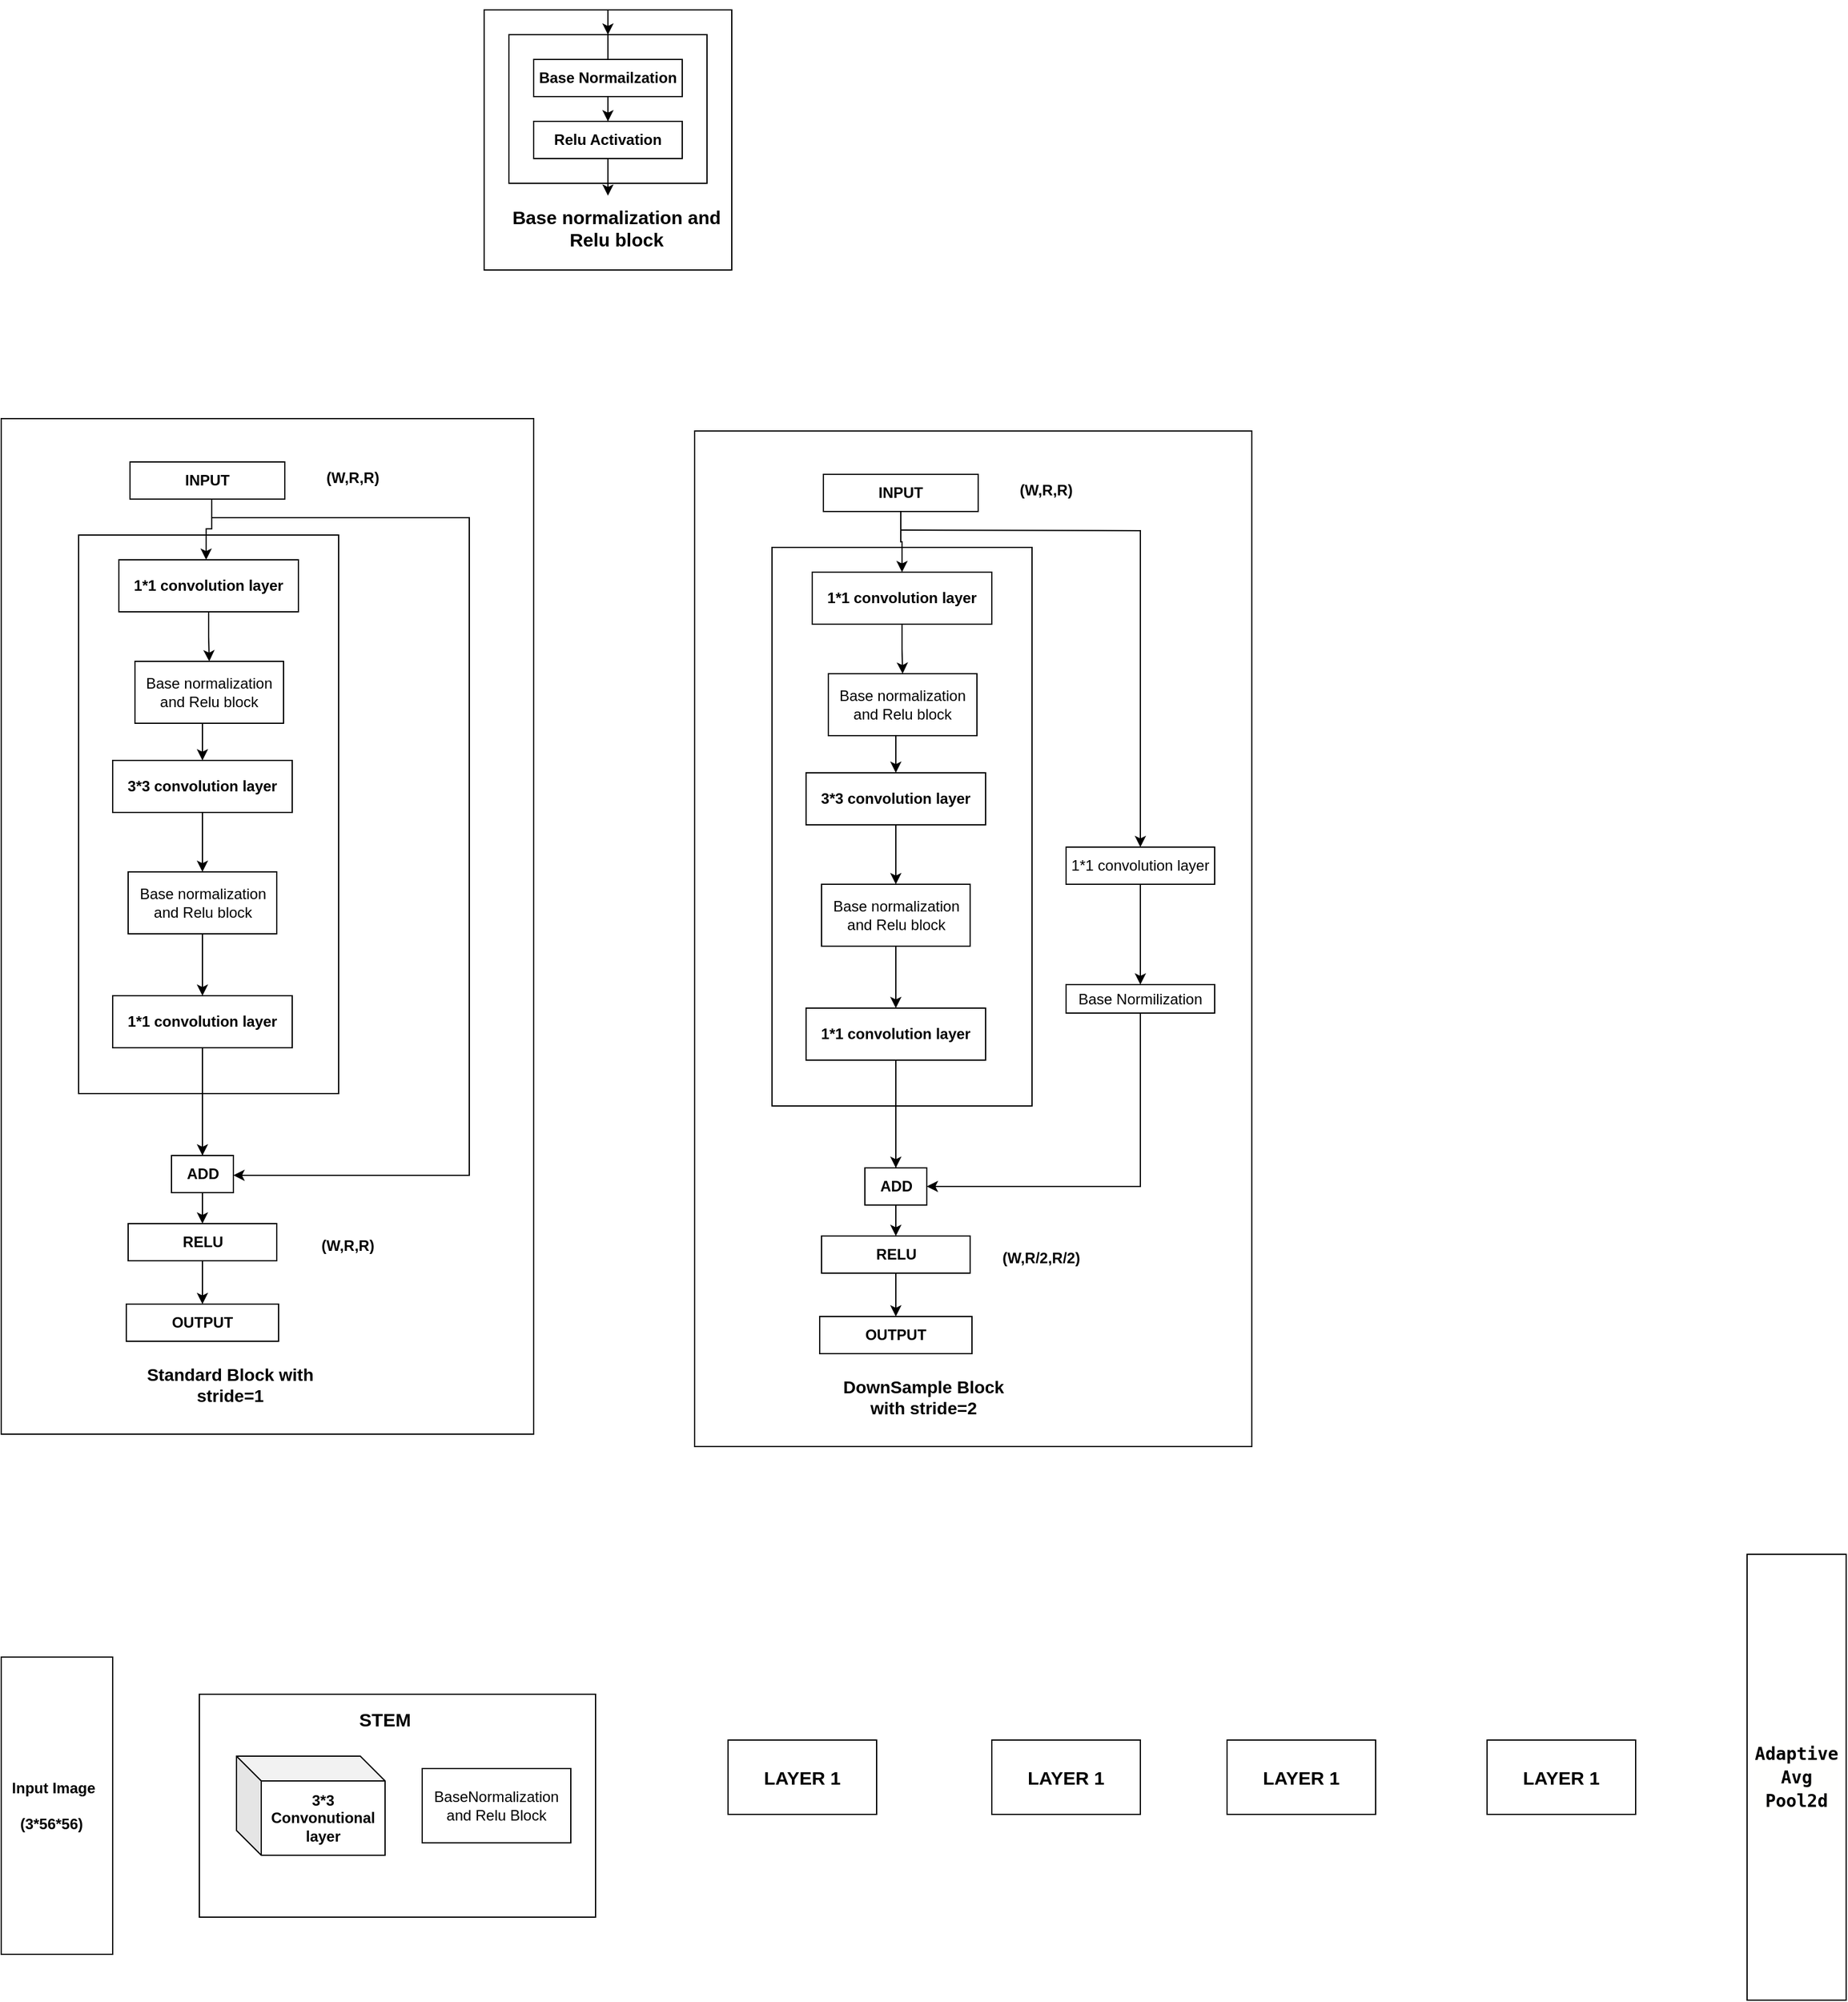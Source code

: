 <mxfile version="13.8.3" type="github">
  <diagram id="ULqLL0iAYyweosPxVLat" name="Page-1">
    <mxGraphModel dx="920" dy="474" grid="1" gridSize="10" guides="1" tooltips="1" connect="1" arrows="1" fold="1" page="1" pageScale="1" pageWidth="850" pageHeight="1100" math="0" shadow="0">
      <root>
        <mxCell id="0" />
        <mxCell id="1" parent="0" />
        <mxCell id="RYeYa1yaHJqIqfBynArc-87" value="" style="rounded=0;whiteSpace=wrap;html=1;" vertex="1" parent="1">
          <mxGeometry x="200" y="1420" width="320" height="180" as="geometry" />
        </mxCell>
        <mxCell id="RYeYa1yaHJqIqfBynArc-51" value="" style="rounded=0;whiteSpace=wrap;html=1;" vertex="1" parent="1">
          <mxGeometry x="430" y="60" width="200" height="210" as="geometry" />
        </mxCell>
        <mxCell id="RYeYa1yaHJqIqfBynArc-49" value="" style="rounded=0;whiteSpace=wrap;html=1;" vertex="1" parent="1">
          <mxGeometry x="40" y="390" width="430" height="820" as="geometry" />
        </mxCell>
        <mxCell id="RYeYa1yaHJqIqfBynArc-6" value="" style="rounded=0;whiteSpace=wrap;html=1;" vertex="1" parent="1">
          <mxGeometry x="450" y="80" width="160" height="120" as="geometry" />
        </mxCell>
        <mxCell id="RYeYa1yaHJqIqfBynArc-10" style="edgeStyle=orthogonalEdgeStyle;rounded=0;orthogonalLoop=1;jettySize=auto;html=1;exitX=0.5;exitY=1;exitDx=0;exitDy=0;" edge="1" parent="1" source="RYeYa1yaHJqIqfBynArc-7" target="RYeYa1yaHJqIqfBynArc-6">
          <mxGeometry relative="1" as="geometry" />
        </mxCell>
        <mxCell id="RYeYa1yaHJqIqfBynArc-12" style="edgeStyle=orthogonalEdgeStyle;rounded=0;orthogonalLoop=1;jettySize=auto;html=1;exitX=0.5;exitY=1;exitDx=0;exitDy=0;" edge="1" parent="1" source="RYeYa1yaHJqIqfBynArc-7">
          <mxGeometry relative="1" as="geometry">
            <mxPoint x="530" y="150" as="targetPoint" />
          </mxGeometry>
        </mxCell>
        <mxCell id="RYeYa1yaHJqIqfBynArc-7" value="&lt;b&gt;Base Normailzation&lt;/b&gt;" style="rounded=0;whiteSpace=wrap;html=1;" vertex="1" parent="1">
          <mxGeometry x="470" y="100" width="120" height="30" as="geometry" />
        </mxCell>
        <mxCell id="RYeYa1yaHJqIqfBynArc-11" style="edgeStyle=orthogonalEdgeStyle;rounded=0;orthogonalLoop=1;jettySize=auto;html=1;exitX=0.5;exitY=1;exitDx=0;exitDy=0;" edge="1" parent="1" source="RYeYa1yaHJqIqfBynArc-8">
          <mxGeometry relative="1" as="geometry">
            <mxPoint x="530" y="210" as="targetPoint" />
          </mxGeometry>
        </mxCell>
        <mxCell id="RYeYa1yaHJqIqfBynArc-8" value="&lt;b&gt;Relu Activation&lt;/b&gt;" style="rounded=0;whiteSpace=wrap;html=1;" vertex="1" parent="1">
          <mxGeometry x="470" y="150" width="120" height="30" as="geometry" />
        </mxCell>
        <mxCell id="RYeYa1yaHJqIqfBynArc-18" value="&lt;span style=&quot;color: rgba(0 , 0 , 0 , 0) ; font-family: monospace ; font-size: 0px&quot;&gt;%3CmxGraphModel%3E%3Croot%3E%3CmxCell%20id%3D%220%22%2F%3E%3CmxCell%20id%3D%221%22%20parent%3D%220%22%2F%3E%3CmxCell%20id%3D%222%22%20value%3D%22Base%20normalization%20and%20Relu%20block%22%20style%3D%22rounded%3D0%3BwhiteSpace%3Dwrap%3Bhtml%3D1%3B%22%20vertex%3D%221%22%20parent%3D%221%22%3E%3CmxGeometry%20x%3D%2288%22%20y%3D%22150%22%20width%3D%22120%22%20height%3D%2260%22%20as%3D%22geometry%22%2F%3E%3C%2FmxCell%3E%3C%2Froot%3E%3C%2FmxGraphModel%3E&lt;/span&gt;" style="rounded=0;whiteSpace=wrap;html=1;" vertex="1" parent="1">
          <mxGeometry x="102.5" y="484" width="210" height="451" as="geometry" />
        </mxCell>
        <mxCell id="RYeYa1yaHJqIqfBynArc-33" style="edgeStyle=orthogonalEdgeStyle;rounded=0;orthogonalLoop=1;jettySize=auto;html=1;exitX=0.5;exitY=1;exitDx=0;exitDy=0;entryX=0.5;entryY=0;entryDx=0;entryDy=0;" edge="1" parent="1" source="RYeYa1yaHJqIqfBynArc-19" target="RYeYa1yaHJqIqfBynArc-27">
          <mxGeometry relative="1" as="geometry" />
        </mxCell>
        <mxCell id="RYeYa1yaHJqIqfBynArc-19" value="&lt;b&gt;1*1 convolution layer&lt;/b&gt;" style="rounded=0;whiteSpace=wrap;html=1;" vertex="1" parent="1">
          <mxGeometry x="135" y="504" width="145" height="42" as="geometry" />
        </mxCell>
        <mxCell id="RYeYa1yaHJqIqfBynArc-31" style="edgeStyle=orthogonalEdgeStyle;rounded=0;orthogonalLoop=1;jettySize=auto;html=1;exitX=0.5;exitY=1;exitDx=0;exitDy=0;entryX=0.5;entryY=0;entryDx=0;entryDy=0;" edge="1" parent="1" source="RYeYa1yaHJqIqfBynArc-20" target="RYeYa1yaHJqIqfBynArc-28">
          <mxGeometry relative="1" as="geometry" />
        </mxCell>
        <mxCell id="RYeYa1yaHJqIqfBynArc-20" value="&lt;b&gt;3*3 convolution layer&lt;/b&gt;" style="rounded=0;whiteSpace=wrap;html=1;" vertex="1" parent="1">
          <mxGeometry x="130" y="666" width="145" height="42" as="geometry" />
        </mxCell>
        <mxCell id="RYeYa1yaHJqIqfBynArc-39" style="edgeStyle=orthogonalEdgeStyle;rounded=0;orthogonalLoop=1;jettySize=auto;html=1;exitX=0.5;exitY=1;exitDx=0;exitDy=0;entryX=0.5;entryY=0;entryDx=0;entryDy=0;" edge="1" parent="1" source="RYeYa1yaHJqIqfBynArc-44" target="RYeYa1yaHJqIqfBynArc-38">
          <mxGeometry relative="1" as="geometry" />
        </mxCell>
        <mxCell id="RYeYa1yaHJqIqfBynArc-21" value="&lt;b&gt;1*1 convolution layer&lt;/b&gt;" style="rounded=0;whiteSpace=wrap;html=1;" vertex="1" parent="1">
          <mxGeometry x="130" y="856" width="145" height="42" as="geometry" />
        </mxCell>
        <mxCell id="RYeYa1yaHJqIqfBynArc-23" value="&lt;b&gt;&lt;font style=&quot;font-size: 15px&quot;&gt;Base normalization and Relu block&lt;/font&gt;&lt;/b&gt;" style="text;html=1;strokeColor=none;fillColor=none;align=center;verticalAlign=middle;whiteSpace=wrap;rounded=0;" vertex="1" parent="1">
          <mxGeometry x="447" y="226" width="180" height="20" as="geometry" />
        </mxCell>
        <mxCell id="RYeYa1yaHJqIqfBynArc-26" style="edgeStyle=orthogonalEdgeStyle;rounded=0;orthogonalLoop=1;jettySize=auto;html=1;exitX=0.5;exitY=1;exitDx=0;exitDy=0;" edge="1" parent="1" source="RYeYa1yaHJqIqfBynArc-23" target="RYeYa1yaHJqIqfBynArc-23">
          <mxGeometry relative="1" as="geometry" />
        </mxCell>
        <mxCell id="RYeYa1yaHJqIqfBynArc-30" style="edgeStyle=orthogonalEdgeStyle;rounded=0;orthogonalLoop=1;jettySize=auto;html=1;exitX=0.5;exitY=1;exitDx=0;exitDy=0;entryX=0.5;entryY=0;entryDx=0;entryDy=0;" edge="1" parent="1" source="RYeYa1yaHJqIqfBynArc-27" target="RYeYa1yaHJqIqfBynArc-20">
          <mxGeometry relative="1" as="geometry" />
        </mxCell>
        <mxCell id="RYeYa1yaHJqIqfBynArc-27" value="Base normalization and Relu block" style="rounded=0;whiteSpace=wrap;html=1;" vertex="1" parent="1">
          <mxGeometry x="148" y="586" width="120" height="50" as="geometry" />
        </mxCell>
        <mxCell id="RYeYa1yaHJqIqfBynArc-32" style="edgeStyle=orthogonalEdgeStyle;rounded=0;orthogonalLoop=1;jettySize=auto;html=1;exitX=0.5;exitY=1;exitDx=0;exitDy=0;" edge="1" parent="1" source="RYeYa1yaHJqIqfBynArc-28" target="RYeYa1yaHJqIqfBynArc-21">
          <mxGeometry relative="1" as="geometry" />
        </mxCell>
        <mxCell id="RYeYa1yaHJqIqfBynArc-28" value="Base normalization and Relu block" style="rounded=0;whiteSpace=wrap;html=1;" vertex="1" parent="1">
          <mxGeometry x="142.5" y="756" width="120" height="50" as="geometry" />
        </mxCell>
        <mxCell id="RYeYa1yaHJqIqfBynArc-37" style="edgeStyle=orthogonalEdgeStyle;rounded=0;orthogonalLoop=1;jettySize=auto;html=1;exitX=0.5;exitY=1;exitDx=0;exitDy=0;" edge="1" parent="1">
          <mxGeometry relative="1" as="geometry">
            <mxPoint x="204.5" y="455" as="sourcePoint" />
            <mxPoint x="205.483" y="504" as="targetPoint" />
            <Array as="points">
              <mxPoint x="210" y="455" />
              <mxPoint x="210" y="479" />
              <mxPoint x="205" y="479" />
            </Array>
          </mxGeometry>
        </mxCell>
        <mxCell id="RYeYa1yaHJqIqfBynArc-42" style="edgeStyle=orthogonalEdgeStyle;rounded=0;orthogonalLoop=1;jettySize=auto;html=1;exitX=0.5;exitY=1;exitDx=0;exitDy=0;entryX=1;entryY=0.5;entryDx=0;entryDy=0;" edge="1" parent="1">
          <mxGeometry relative="1" as="geometry">
            <mxPoint x="227.5" y="1001" as="targetPoint" />
            <mxPoint x="244.5" y="455" as="sourcePoint" />
            <Array as="points">
              <mxPoint x="210" y="455" />
              <mxPoint x="210" y="470" />
              <mxPoint x="418" y="470" />
              <mxPoint x="418" y="1001" />
            </Array>
          </mxGeometry>
        </mxCell>
        <mxCell id="RYeYa1yaHJqIqfBynArc-35" value="&lt;b&gt;INPUT&lt;/b&gt;" style="rounded=0;whiteSpace=wrap;html=1;" vertex="1" parent="1">
          <mxGeometry x="144" y="425" width="125" height="30" as="geometry" />
        </mxCell>
        <mxCell id="RYeYa1yaHJqIqfBynArc-38" value="&lt;b&gt;OUTPUT&lt;/b&gt;" style="rounded=0;whiteSpace=wrap;html=1;" vertex="1" parent="1">
          <mxGeometry x="141" y="1105" width="123" height="30" as="geometry" />
        </mxCell>
        <mxCell id="RYeYa1yaHJqIqfBynArc-40" value="&lt;b&gt;(W,R,R)&lt;/b&gt;" style="text;html=1;strokeColor=none;fillColor=none;align=center;verticalAlign=middle;whiteSpace=wrap;rounded=0;" vertex="1" parent="1">
          <mxGeometry x="284" y="425" width="80" height="25" as="geometry" />
        </mxCell>
        <mxCell id="RYeYa1yaHJqIqfBynArc-41" value="&lt;b&gt;(W,R,R)&lt;/b&gt;" style="text;html=1;strokeColor=none;fillColor=none;align=center;verticalAlign=middle;whiteSpace=wrap;rounded=0;" vertex="1" parent="1">
          <mxGeometry x="280" y="1045" width="80" height="25" as="geometry" />
        </mxCell>
        <mxCell id="RYeYa1yaHJqIqfBynArc-44" value="&lt;b&gt;RELU&lt;/b&gt;" style="rounded=0;whiteSpace=wrap;html=1;" vertex="1" parent="1">
          <mxGeometry x="142.5" y="1040" width="120" height="30" as="geometry" />
        </mxCell>
        <mxCell id="RYeYa1yaHJqIqfBynArc-45" style="edgeStyle=orthogonalEdgeStyle;rounded=0;orthogonalLoop=1;jettySize=auto;html=1;exitX=0.5;exitY=1;exitDx=0;exitDy=0;entryX=0.5;entryY=0;entryDx=0;entryDy=0;" edge="1" parent="1" source="RYeYa1yaHJqIqfBynArc-47" target="RYeYa1yaHJqIqfBynArc-44">
          <mxGeometry relative="1" as="geometry">
            <mxPoint x="202.5" y="898" as="sourcePoint" />
            <mxPoint x="202.5" y="1045" as="targetPoint" />
            <Array as="points">
              <mxPoint x="203" y="965" />
              <mxPoint x="203" y="965" />
            </Array>
          </mxGeometry>
        </mxCell>
        <mxCell id="RYeYa1yaHJqIqfBynArc-47" value="&lt;b&gt;ADD&lt;/b&gt;" style="rounded=0;whiteSpace=wrap;html=1;" vertex="1" parent="1">
          <mxGeometry x="177.5" y="985" width="50" height="30" as="geometry" />
        </mxCell>
        <mxCell id="RYeYa1yaHJqIqfBynArc-48" style="edgeStyle=orthogonalEdgeStyle;rounded=0;orthogonalLoop=1;jettySize=auto;html=1;exitX=0.5;exitY=1;exitDx=0;exitDy=0;entryX=0.5;entryY=0;entryDx=0;entryDy=0;" edge="1" parent="1" source="RYeYa1yaHJqIqfBynArc-21" target="RYeYa1yaHJqIqfBynArc-47">
          <mxGeometry relative="1" as="geometry">
            <mxPoint x="202.5" y="898" as="sourcePoint" />
            <mxPoint x="203" y="985" as="targetPoint" />
            <Array as="points" />
          </mxGeometry>
        </mxCell>
        <mxCell id="RYeYa1yaHJqIqfBynArc-52" value="&lt;b&gt;&lt;font style=&quot;font-size: 14px&quot;&gt;Standard Block with stride=1&lt;/font&gt;&lt;/b&gt;" style="text;html=1;strokeColor=none;fillColor=none;align=center;verticalAlign=middle;whiteSpace=wrap;rounded=0;" vertex="1" parent="1">
          <mxGeometry x="150" y="1160" width="150" height="20" as="geometry" />
        </mxCell>
        <mxCell id="RYeYa1yaHJqIqfBynArc-53" value="" style="rounded=0;whiteSpace=wrap;html=1;" vertex="1" parent="1">
          <mxGeometry x="600" y="400" width="450" height="820" as="geometry" />
        </mxCell>
        <mxCell id="RYeYa1yaHJqIqfBynArc-54" value="&lt;span style=&quot;color: rgba(0 , 0 , 0 , 0) ; font-family: monospace ; font-size: 0px&quot;&gt;%3CmxGraphModel%3E%3Croot%3E%3CmxCell%20id%3D%220%22%2F%3E%3CmxCell%20id%3D%221%22%20parent%3D%220%22%2F%3E%3CmxCell%20id%3D%222%22%20value%3D%22Base%20normalization%20and%20Relu%20block%22%20style%3D%22rounded%3D0%3BwhiteSpace%3Dwrap%3Bhtml%3D1%3B%22%20vertex%3D%221%22%20parent%3D%221%22%3E%3CmxGeometry%20x%3D%2288%22%20y%3D%22150%22%20width%3D%22120%22%20height%3D%2260%22%20as%3D%22geometry%22%2F%3E%3C%2FmxCell%3E%3C%2Froot%3E%3C%2FmxGraphModel%3E&lt;/span&gt;" style="rounded=0;whiteSpace=wrap;html=1;" vertex="1" parent="1">
          <mxGeometry x="662.5" y="494" width="210" height="451" as="geometry" />
        </mxCell>
        <mxCell id="RYeYa1yaHJqIqfBynArc-55" style="edgeStyle=orthogonalEdgeStyle;rounded=0;orthogonalLoop=1;jettySize=auto;html=1;exitX=0.5;exitY=1;exitDx=0;exitDy=0;entryX=0.5;entryY=0;entryDx=0;entryDy=0;" edge="1" source="RYeYa1yaHJqIqfBynArc-56" target="RYeYa1yaHJqIqfBynArc-62" parent="1">
          <mxGeometry relative="1" as="geometry" />
        </mxCell>
        <mxCell id="RYeYa1yaHJqIqfBynArc-56" value="&lt;b&gt;1*1 convolution layer&lt;/b&gt;" style="rounded=0;whiteSpace=wrap;html=1;" vertex="1" parent="1">
          <mxGeometry x="695" y="514" width="145" height="42" as="geometry" />
        </mxCell>
        <mxCell id="RYeYa1yaHJqIqfBynArc-57" style="edgeStyle=orthogonalEdgeStyle;rounded=0;orthogonalLoop=1;jettySize=auto;html=1;exitX=0.5;exitY=1;exitDx=0;exitDy=0;entryX=0.5;entryY=0;entryDx=0;entryDy=0;" edge="1" source="RYeYa1yaHJqIqfBynArc-58" target="RYeYa1yaHJqIqfBynArc-64" parent="1">
          <mxGeometry relative="1" as="geometry" />
        </mxCell>
        <mxCell id="RYeYa1yaHJqIqfBynArc-58" value="&lt;b&gt;3*3 convolution layer&lt;/b&gt;" style="rounded=0;whiteSpace=wrap;html=1;" vertex="1" parent="1">
          <mxGeometry x="690" y="676" width="145" height="42" as="geometry" />
        </mxCell>
        <mxCell id="RYeYa1yaHJqIqfBynArc-59" style="edgeStyle=orthogonalEdgeStyle;rounded=0;orthogonalLoop=1;jettySize=auto;html=1;exitX=0.5;exitY=1;exitDx=0;exitDy=0;entryX=0.5;entryY=0;entryDx=0;entryDy=0;" edge="1" source="RYeYa1yaHJqIqfBynArc-71" target="RYeYa1yaHJqIqfBynArc-68" parent="1">
          <mxGeometry relative="1" as="geometry" />
        </mxCell>
        <mxCell id="RYeYa1yaHJqIqfBynArc-60" value="&lt;b&gt;1*1 convolution layer&lt;/b&gt;" style="rounded=0;whiteSpace=wrap;html=1;" vertex="1" parent="1">
          <mxGeometry x="690" y="866" width="145" height="42" as="geometry" />
        </mxCell>
        <mxCell id="RYeYa1yaHJqIqfBynArc-61" style="edgeStyle=orthogonalEdgeStyle;rounded=0;orthogonalLoop=1;jettySize=auto;html=1;exitX=0.5;exitY=1;exitDx=0;exitDy=0;entryX=0.5;entryY=0;entryDx=0;entryDy=0;" edge="1" source="RYeYa1yaHJqIqfBynArc-62" target="RYeYa1yaHJqIqfBynArc-58" parent="1">
          <mxGeometry relative="1" as="geometry" />
        </mxCell>
        <mxCell id="RYeYa1yaHJqIqfBynArc-62" value="Base normalization and Relu block" style="rounded=0;whiteSpace=wrap;html=1;" vertex="1" parent="1">
          <mxGeometry x="708" y="596" width="120" height="50" as="geometry" />
        </mxCell>
        <mxCell id="RYeYa1yaHJqIqfBynArc-63" style="edgeStyle=orthogonalEdgeStyle;rounded=0;orthogonalLoop=1;jettySize=auto;html=1;exitX=0.5;exitY=1;exitDx=0;exitDy=0;" edge="1" source="RYeYa1yaHJqIqfBynArc-64" target="RYeYa1yaHJqIqfBynArc-60" parent="1">
          <mxGeometry relative="1" as="geometry" />
        </mxCell>
        <mxCell id="RYeYa1yaHJqIqfBynArc-64" value="Base normalization and Relu block" style="rounded=0;whiteSpace=wrap;html=1;" vertex="1" parent="1">
          <mxGeometry x="702.5" y="766" width="120" height="50" as="geometry" />
        </mxCell>
        <mxCell id="RYeYa1yaHJqIqfBynArc-65" style="edgeStyle=orthogonalEdgeStyle;rounded=0;orthogonalLoop=1;jettySize=auto;html=1;exitX=0.5;exitY=1;exitDx=0;exitDy=0;" edge="1" source="RYeYa1yaHJqIqfBynArc-67" target="RYeYa1yaHJqIqfBynArc-56" parent="1">
          <mxGeometry relative="1" as="geometry" />
        </mxCell>
        <mxCell id="RYeYa1yaHJqIqfBynArc-80" style="edgeStyle=orthogonalEdgeStyle;rounded=0;orthogonalLoop=1;jettySize=auto;html=1;entryX=0.5;entryY=0;entryDx=0;entryDy=0;" edge="1" parent="1" target="RYeYa1yaHJqIqfBynArc-76">
          <mxGeometry relative="1" as="geometry">
            <mxPoint x="767" y="480" as="sourcePoint" />
          </mxGeometry>
        </mxCell>
        <mxCell id="RYeYa1yaHJqIqfBynArc-67" value="&lt;b&gt;INPUT&lt;/b&gt;" style="rounded=0;whiteSpace=wrap;html=1;" vertex="1" parent="1">
          <mxGeometry x="704" y="435" width="125" height="30" as="geometry" />
        </mxCell>
        <mxCell id="RYeYa1yaHJqIqfBynArc-68" value="&lt;b&gt;OUTPUT&lt;/b&gt;" style="rounded=0;whiteSpace=wrap;html=1;" vertex="1" parent="1">
          <mxGeometry x="701" y="1115" width="123" height="30" as="geometry" />
        </mxCell>
        <mxCell id="RYeYa1yaHJqIqfBynArc-69" value="&lt;b&gt;(W,R,R)&lt;/b&gt;" style="text;html=1;strokeColor=none;fillColor=none;align=center;verticalAlign=middle;whiteSpace=wrap;rounded=0;" vertex="1" parent="1">
          <mxGeometry x="844" y="435" width="80" height="25" as="geometry" />
        </mxCell>
        <mxCell id="RYeYa1yaHJqIqfBynArc-70" value="&lt;b&gt;(W,R/2,R/2)&lt;/b&gt;" style="text;html=1;strokeColor=none;fillColor=none;align=center;verticalAlign=middle;whiteSpace=wrap;rounded=0;" vertex="1" parent="1">
          <mxGeometry x="840" y="1055" width="80" height="25" as="geometry" />
        </mxCell>
        <mxCell id="RYeYa1yaHJqIqfBynArc-71" value="&lt;b&gt;RELU&lt;/b&gt;" style="rounded=0;whiteSpace=wrap;html=1;" vertex="1" parent="1">
          <mxGeometry x="702.5" y="1050" width="120" height="30" as="geometry" />
        </mxCell>
        <mxCell id="RYeYa1yaHJqIqfBynArc-72" style="edgeStyle=orthogonalEdgeStyle;rounded=0;orthogonalLoop=1;jettySize=auto;html=1;exitX=0.5;exitY=1;exitDx=0;exitDy=0;entryX=0.5;entryY=0;entryDx=0;entryDy=0;" edge="1" source="RYeYa1yaHJqIqfBynArc-73" target="RYeYa1yaHJqIqfBynArc-71" parent="1">
          <mxGeometry relative="1" as="geometry">
            <mxPoint x="762.5" y="908" as="sourcePoint" />
            <mxPoint x="762.5" y="1055" as="targetPoint" />
            <Array as="points">
              <mxPoint x="763" y="975" />
              <mxPoint x="763" y="975" />
            </Array>
          </mxGeometry>
        </mxCell>
        <mxCell id="RYeYa1yaHJqIqfBynArc-73" value="&lt;b&gt;ADD&lt;/b&gt;" style="rounded=0;whiteSpace=wrap;html=1;" vertex="1" parent="1">
          <mxGeometry x="737.5" y="995" width="50" height="30" as="geometry" />
        </mxCell>
        <mxCell id="RYeYa1yaHJqIqfBynArc-74" style="edgeStyle=orthogonalEdgeStyle;rounded=0;orthogonalLoop=1;jettySize=auto;html=1;exitX=0.5;exitY=1;exitDx=0;exitDy=0;entryX=0.5;entryY=0;entryDx=0;entryDy=0;" edge="1" source="RYeYa1yaHJqIqfBynArc-60" target="RYeYa1yaHJqIqfBynArc-73" parent="1">
          <mxGeometry relative="1" as="geometry">
            <mxPoint x="762.5" y="908" as="sourcePoint" />
            <mxPoint x="763" y="995" as="targetPoint" />
            <Array as="points" />
          </mxGeometry>
        </mxCell>
        <mxCell id="RYeYa1yaHJqIqfBynArc-75" value="&lt;b&gt;&lt;font style=&quot;font-size: 14px&quot;&gt;DownSample&lt;/font&gt;&lt;/b&gt;&lt;b&gt;&lt;font style=&quot;font-size: 14px&quot;&gt;&amp;nbsp;Block with stride=2&lt;br&gt;&lt;br&gt;&lt;/font&gt;&lt;/b&gt;" style="text;html=1;strokeColor=none;fillColor=none;align=center;verticalAlign=middle;whiteSpace=wrap;rounded=0;" vertex="1" parent="1">
          <mxGeometry x="710" y="1179" width="150" height="20" as="geometry" />
        </mxCell>
        <mxCell id="RYeYa1yaHJqIqfBynArc-81" style="edgeStyle=orthogonalEdgeStyle;rounded=0;orthogonalLoop=1;jettySize=auto;html=1;exitX=0.5;exitY=1;exitDx=0;exitDy=0;entryX=0.5;entryY=0;entryDx=0;entryDy=0;" edge="1" parent="1" source="RYeYa1yaHJqIqfBynArc-76" target="RYeYa1yaHJqIqfBynArc-77">
          <mxGeometry relative="1" as="geometry" />
        </mxCell>
        <mxCell id="RYeYa1yaHJqIqfBynArc-76" value="1*1 convolution layer" style="rounded=0;whiteSpace=wrap;html=1;" vertex="1" parent="1">
          <mxGeometry x="900" y="736" width="120" height="30" as="geometry" />
        </mxCell>
        <mxCell id="RYeYa1yaHJqIqfBynArc-82" style="edgeStyle=orthogonalEdgeStyle;rounded=0;orthogonalLoop=1;jettySize=auto;html=1;exitX=0.5;exitY=1;exitDx=0;exitDy=0;entryX=1;entryY=0.5;entryDx=0;entryDy=0;" edge="1" parent="1" source="RYeYa1yaHJqIqfBynArc-77" target="RYeYa1yaHJqIqfBynArc-73">
          <mxGeometry relative="1" as="geometry" />
        </mxCell>
        <mxCell id="RYeYa1yaHJqIqfBynArc-77" value="Base Normilization" style="rounded=0;whiteSpace=wrap;html=1;" vertex="1" parent="1">
          <mxGeometry x="900" y="847" width="120" height="23" as="geometry" />
        </mxCell>
        <mxCell id="RYeYa1yaHJqIqfBynArc-84" value="&lt;div style=&quot;text-align: right&quot;&gt;&lt;b&gt;&amp;nbsp; Input Image&lt;/b&gt;&lt;/div&gt;&lt;b&gt;&lt;br&gt;&lt;div style=&quot;text-align: center&quot;&gt;&lt;b&gt;&amp;nbsp;(3*56*56)&lt;/b&gt;&lt;/div&gt;&lt;/b&gt;" style="rounded=0;whiteSpace=wrap;html=1;align=left;" vertex="1" parent="1">
          <mxGeometry x="40" y="1390" width="90" height="240" as="geometry" />
        </mxCell>
        <mxCell id="RYeYa1yaHJqIqfBynArc-85" value="&lt;b&gt;3*3 Convonutional layer&lt;/b&gt;" style="shape=cube;whiteSpace=wrap;html=1;boundedLbl=1;backgroundOutline=1;darkOpacity=0.05;darkOpacity2=0.1;" vertex="1" parent="1">
          <mxGeometry x="230" y="1470" width="120" height="80" as="geometry" />
        </mxCell>
        <mxCell id="RYeYa1yaHJqIqfBynArc-86" value="BaseNormalization and Relu Block" style="rounded=0;whiteSpace=wrap;html=1;" vertex="1" parent="1">
          <mxGeometry x="380" y="1480" width="120" height="60" as="geometry" />
        </mxCell>
        <mxCell id="RYeYa1yaHJqIqfBynArc-88" value="&lt;b&gt;&lt;font style=&quot;font-size: 15px&quot;&gt;STEM&lt;/font&gt;&lt;/b&gt;" style="text;html=1;strokeColor=none;fillColor=none;align=center;verticalAlign=middle;whiteSpace=wrap;rounded=0;" vertex="1" parent="1">
          <mxGeometry x="330" y="1430" width="40" height="20" as="geometry" />
        </mxCell>
        <mxCell id="RYeYa1yaHJqIqfBynArc-89" value="&lt;b&gt;&lt;font style=&quot;font-size: 15px&quot;&gt;LAYER 1&lt;/font&gt;&lt;/b&gt;" style="rounded=0;whiteSpace=wrap;html=1;" vertex="1" parent="1">
          <mxGeometry x="627" y="1457" width="120" height="60" as="geometry" />
        </mxCell>
        <mxCell id="RYeYa1yaHJqIqfBynArc-90" value="&lt;b&gt;&lt;font style=&quot;font-size: 15px&quot;&gt;LAYER 1&lt;/font&gt;&lt;/b&gt;" style="rounded=0;whiteSpace=wrap;html=1;" vertex="1" parent="1">
          <mxGeometry x="840" y="1457" width="120" height="60" as="geometry" />
        </mxCell>
        <mxCell id="RYeYa1yaHJqIqfBynArc-91" value="&lt;b&gt;&lt;font style=&quot;font-size: 15px&quot;&gt;LAYER 1&lt;/font&gt;&lt;/b&gt;" style="rounded=0;whiteSpace=wrap;html=1;" vertex="1" parent="1">
          <mxGeometry x="1030" y="1457" width="120" height="60" as="geometry" />
        </mxCell>
        <mxCell id="RYeYa1yaHJqIqfBynArc-92" value="&lt;b&gt;&lt;font style=&quot;font-size: 15px&quot;&gt;LAYER 1&lt;/font&gt;&lt;/b&gt;" style="rounded=0;whiteSpace=wrap;html=1;" vertex="1" parent="1">
          <mxGeometry x="1240" y="1457" width="120" height="60" as="geometry" />
        </mxCell>
        <mxCell id="RYeYa1yaHJqIqfBynArc-93" value="&lt;div style=&quot;background-color: rgb(255 , 255 , 254) ; font-family: monospace , &amp;#34;consolas&amp;#34; , &amp;#34;courier new&amp;#34; , monospace ; font-size: 14px ; line-height: 19px&quot;&gt;&lt;b&gt;Adaptive&lt;/b&gt;&lt;/div&gt;&lt;div style=&quot;background-color: rgb(255 , 255 , 254) ; font-family: monospace , &amp;#34;consolas&amp;#34; , &amp;#34;courier new&amp;#34; , monospace ; font-size: 14px ; line-height: 19px&quot;&gt;&lt;b&gt;Avg&lt;/b&gt;&lt;/div&gt;&lt;div style=&quot;background-color: rgb(255 , 255 , 254) ; font-family: monospace , &amp;#34;consolas&amp;#34; , &amp;#34;courier new&amp;#34; , monospace ; font-size: 14px ; line-height: 19px&quot;&gt;&lt;b&gt;Pool2d&lt;/b&gt;&lt;/div&gt;" style="rounded=0;whiteSpace=wrap;html=1;align=center;" vertex="1" parent="1">
          <mxGeometry x="1450" y="1307" width="80" height="360" as="geometry" />
        </mxCell>
      </root>
    </mxGraphModel>
  </diagram>
</mxfile>

